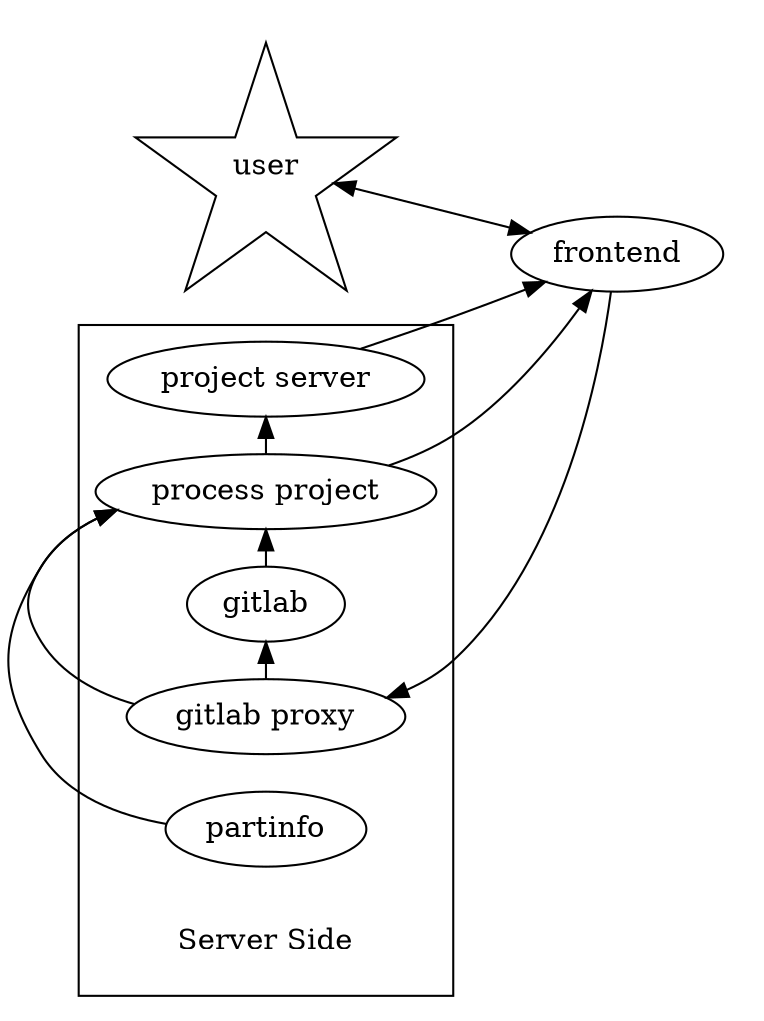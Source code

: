 digraph current {
    rankdir=LR;
    user [shape=star];
    user -> frontend [dir=both];
    frontend -> "gitlab proxy";
    "gitlab proxy" -> gitlab;
    gitlab -> "process project";
    partinfo -> "process project";
    "process project" -> "project server";
    "process project" -> frontend;
    "gitlab proxy" -> "process project";
    "project server" -> frontend;
    subgraph cluster_01 {
        color=none;
        user frontend;
    }
    subgraph cluster_02 {
        {rank=same;
        "Server Side" [shape=none];
        gitlab partinfo "project server";
        "gitlab proxy" "process project";}
    }
}
